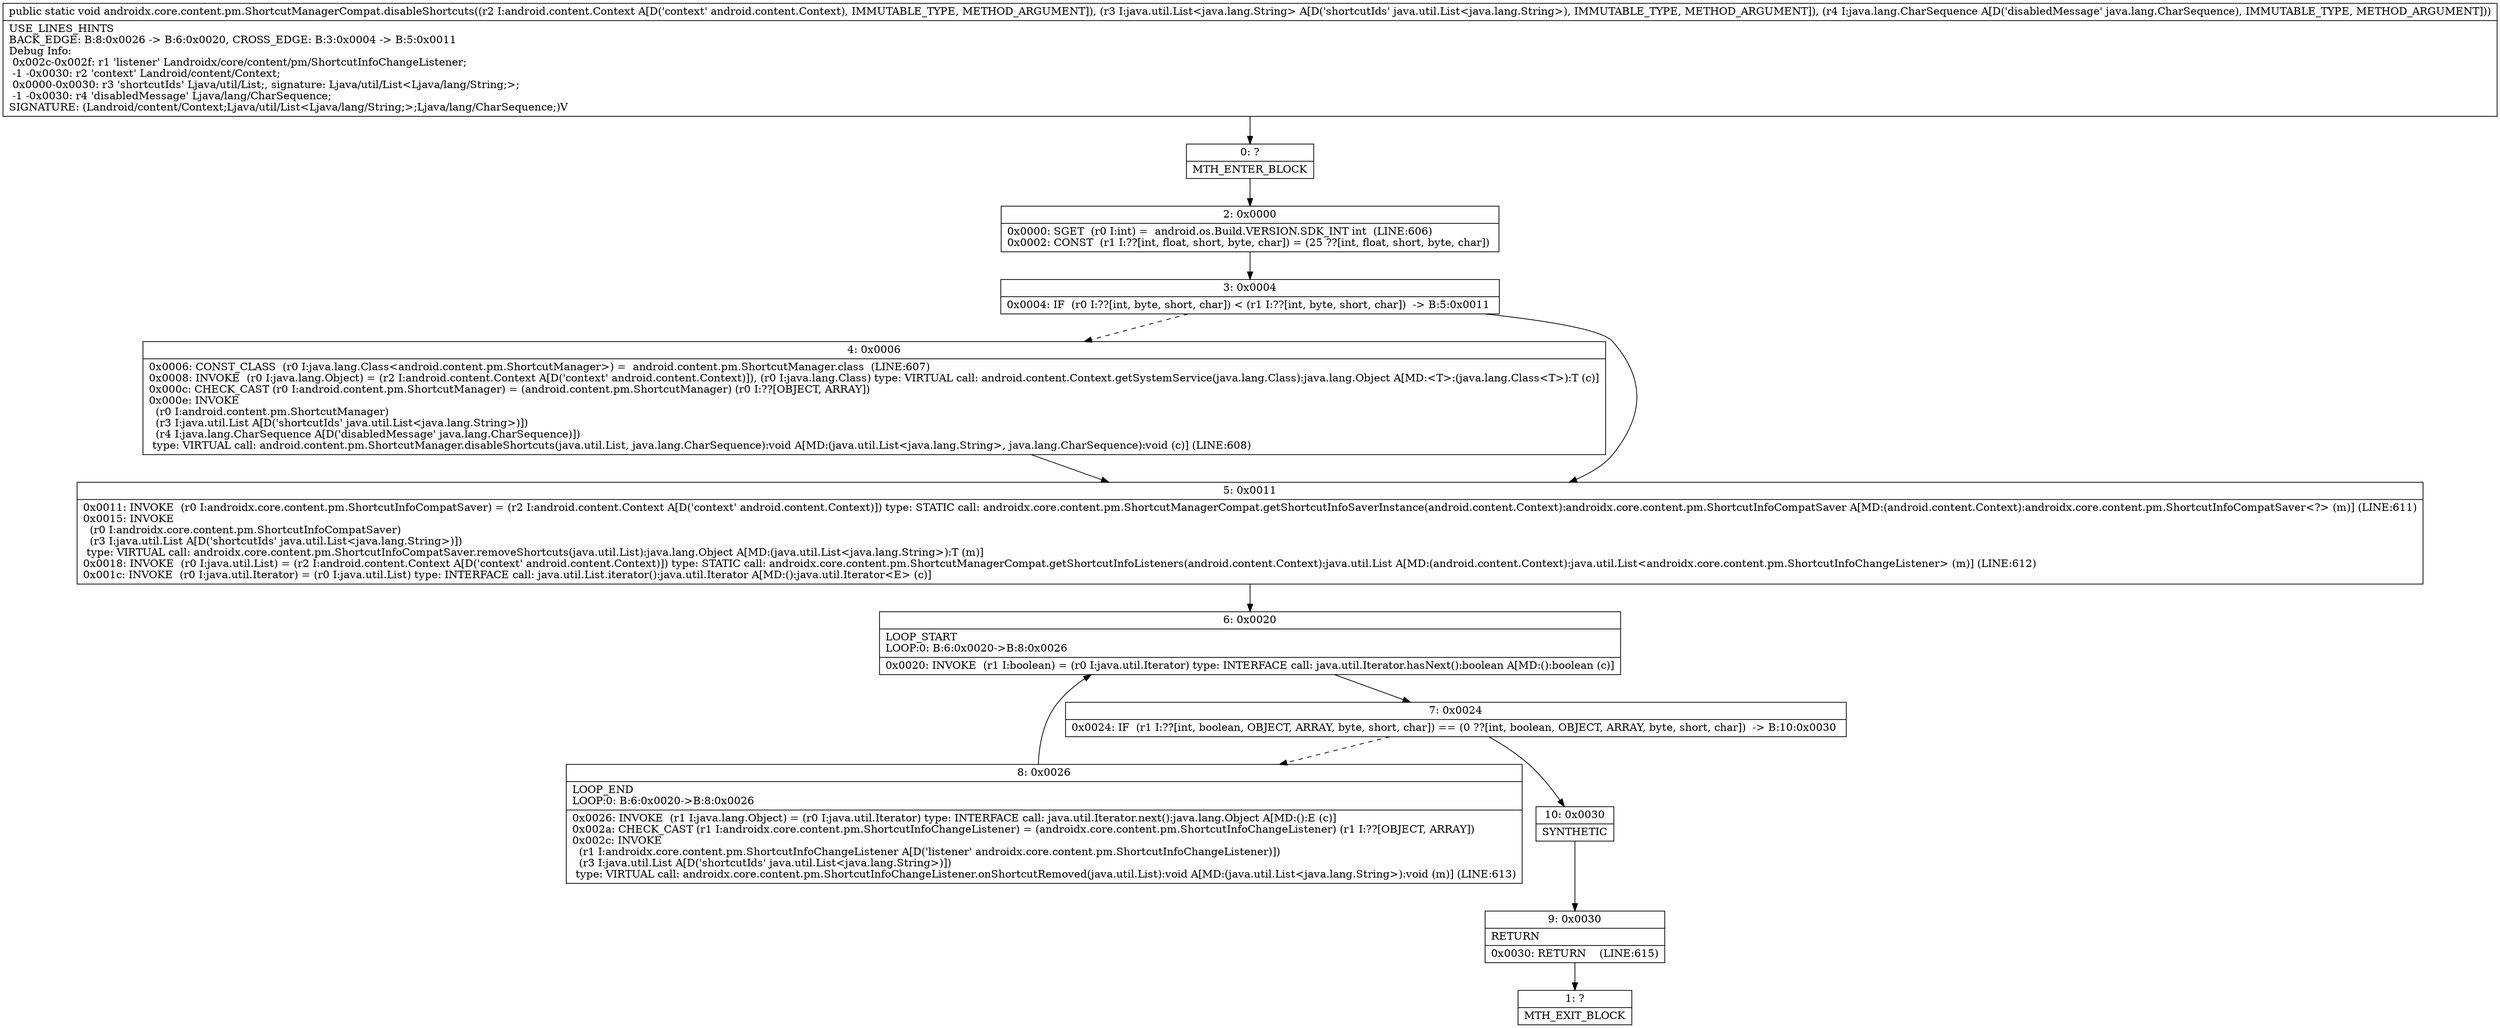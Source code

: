 digraph "CFG forandroidx.core.content.pm.ShortcutManagerCompat.disableShortcuts(Landroid\/content\/Context;Ljava\/util\/List;Ljava\/lang\/CharSequence;)V" {
Node_0 [shape=record,label="{0\:\ ?|MTH_ENTER_BLOCK\l}"];
Node_2 [shape=record,label="{2\:\ 0x0000|0x0000: SGET  (r0 I:int) =  android.os.Build.VERSION.SDK_INT int  (LINE:606)\l0x0002: CONST  (r1 I:??[int, float, short, byte, char]) = (25 ??[int, float, short, byte, char]) \l}"];
Node_3 [shape=record,label="{3\:\ 0x0004|0x0004: IF  (r0 I:??[int, byte, short, char]) \< (r1 I:??[int, byte, short, char])  \-\> B:5:0x0011 \l}"];
Node_4 [shape=record,label="{4\:\ 0x0006|0x0006: CONST_CLASS  (r0 I:java.lang.Class\<android.content.pm.ShortcutManager\>) =  android.content.pm.ShortcutManager.class  (LINE:607)\l0x0008: INVOKE  (r0 I:java.lang.Object) = (r2 I:android.content.Context A[D('context' android.content.Context)]), (r0 I:java.lang.Class) type: VIRTUAL call: android.content.Context.getSystemService(java.lang.Class):java.lang.Object A[MD:\<T\>:(java.lang.Class\<T\>):T (c)]\l0x000c: CHECK_CAST (r0 I:android.content.pm.ShortcutManager) = (android.content.pm.ShortcutManager) (r0 I:??[OBJECT, ARRAY]) \l0x000e: INVOKE  \l  (r0 I:android.content.pm.ShortcutManager)\l  (r3 I:java.util.List A[D('shortcutIds' java.util.List\<java.lang.String\>)])\l  (r4 I:java.lang.CharSequence A[D('disabledMessage' java.lang.CharSequence)])\l type: VIRTUAL call: android.content.pm.ShortcutManager.disableShortcuts(java.util.List, java.lang.CharSequence):void A[MD:(java.util.List\<java.lang.String\>, java.lang.CharSequence):void (c)] (LINE:608)\l}"];
Node_5 [shape=record,label="{5\:\ 0x0011|0x0011: INVOKE  (r0 I:androidx.core.content.pm.ShortcutInfoCompatSaver) = (r2 I:android.content.Context A[D('context' android.content.Context)]) type: STATIC call: androidx.core.content.pm.ShortcutManagerCompat.getShortcutInfoSaverInstance(android.content.Context):androidx.core.content.pm.ShortcutInfoCompatSaver A[MD:(android.content.Context):androidx.core.content.pm.ShortcutInfoCompatSaver\<?\> (m)] (LINE:611)\l0x0015: INVOKE  \l  (r0 I:androidx.core.content.pm.ShortcutInfoCompatSaver)\l  (r3 I:java.util.List A[D('shortcutIds' java.util.List\<java.lang.String\>)])\l type: VIRTUAL call: androidx.core.content.pm.ShortcutInfoCompatSaver.removeShortcuts(java.util.List):java.lang.Object A[MD:(java.util.List\<java.lang.String\>):T (m)]\l0x0018: INVOKE  (r0 I:java.util.List) = (r2 I:android.content.Context A[D('context' android.content.Context)]) type: STATIC call: androidx.core.content.pm.ShortcutManagerCompat.getShortcutInfoListeners(android.content.Context):java.util.List A[MD:(android.content.Context):java.util.List\<androidx.core.content.pm.ShortcutInfoChangeListener\> (m)] (LINE:612)\l0x001c: INVOKE  (r0 I:java.util.Iterator) = (r0 I:java.util.List) type: INTERFACE call: java.util.List.iterator():java.util.Iterator A[MD:():java.util.Iterator\<E\> (c)]\l}"];
Node_6 [shape=record,label="{6\:\ 0x0020|LOOP_START\lLOOP:0: B:6:0x0020\-\>B:8:0x0026\l|0x0020: INVOKE  (r1 I:boolean) = (r0 I:java.util.Iterator) type: INTERFACE call: java.util.Iterator.hasNext():boolean A[MD:():boolean (c)]\l}"];
Node_7 [shape=record,label="{7\:\ 0x0024|0x0024: IF  (r1 I:??[int, boolean, OBJECT, ARRAY, byte, short, char]) == (0 ??[int, boolean, OBJECT, ARRAY, byte, short, char])  \-\> B:10:0x0030 \l}"];
Node_8 [shape=record,label="{8\:\ 0x0026|LOOP_END\lLOOP:0: B:6:0x0020\-\>B:8:0x0026\l|0x0026: INVOKE  (r1 I:java.lang.Object) = (r0 I:java.util.Iterator) type: INTERFACE call: java.util.Iterator.next():java.lang.Object A[MD:():E (c)]\l0x002a: CHECK_CAST (r1 I:androidx.core.content.pm.ShortcutInfoChangeListener) = (androidx.core.content.pm.ShortcutInfoChangeListener) (r1 I:??[OBJECT, ARRAY]) \l0x002c: INVOKE  \l  (r1 I:androidx.core.content.pm.ShortcutInfoChangeListener A[D('listener' androidx.core.content.pm.ShortcutInfoChangeListener)])\l  (r3 I:java.util.List A[D('shortcutIds' java.util.List\<java.lang.String\>)])\l type: VIRTUAL call: androidx.core.content.pm.ShortcutInfoChangeListener.onShortcutRemoved(java.util.List):void A[MD:(java.util.List\<java.lang.String\>):void (m)] (LINE:613)\l}"];
Node_10 [shape=record,label="{10\:\ 0x0030|SYNTHETIC\l}"];
Node_9 [shape=record,label="{9\:\ 0x0030|RETURN\l|0x0030: RETURN    (LINE:615)\l}"];
Node_1 [shape=record,label="{1\:\ ?|MTH_EXIT_BLOCK\l}"];
MethodNode[shape=record,label="{public static void androidx.core.content.pm.ShortcutManagerCompat.disableShortcuts((r2 I:android.content.Context A[D('context' android.content.Context), IMMUTABLE_TYPE, METHOD_ARGUMENT]), (r3 I:java.util.List\<java.lang.String\> A[D('shortcutIds' java.util.List\<java.lang.String\>), IMMUTABLE_TYPE, METHOD_ARGUMENT]), (r4 I:java.lang.CharSequence A[D('disabledMessage' java.lang.CharSequence), IMMUTABLE_TYPE, METHOD_ARGUMENT]))  | USE_LINES_HINTS\lBACK_EDGE: B:8:0x0026 \-\> B:6:0x0020, CROSS_EDGE: B:3:0x0004 \-\> B:5:0x0011\lDebug Info:\l  0x002c\-0x002f: r1 'listener' Landroidx\/core\/content\/pm\/ShortcutInfoChangeListener;\l  \-1 \-0x0030: r2 'context' Landroid\/content\/Context;\l  0x0000\-0x0030: r3 'shortcutIds' Ljava\/util\/List;, signature: Ljava\/util\/List\<Ljava\/lang\/String;\>;\l  \-1 \-0x0030: r4 'disabledMessage' Ljava\/lang\/CharSequence;\lSIGNATURE: (Landroid\/content\/Context;Ljava\/util\/List\<Ljava\/lang\/String;\>;Ljava\/lang\/CharSequence;)V\l}"];
MethodNode -> Node_0;Node_0 -> Node_2;
Node_2 -> Node_3;
Node_3 -> Node_4[style=dashed];
Node_3 -> Node_5;
Node_4 -> Node_5;
Node_5 -> Node_6;
Node_6 -> Node_7;
Node_7 -> Node_8[style=dashed];
Node_7 -> Node_10;
Node_8 -> Node_6;
Node_10 -> Node_9;
Node_9 -> Node_1;
}

